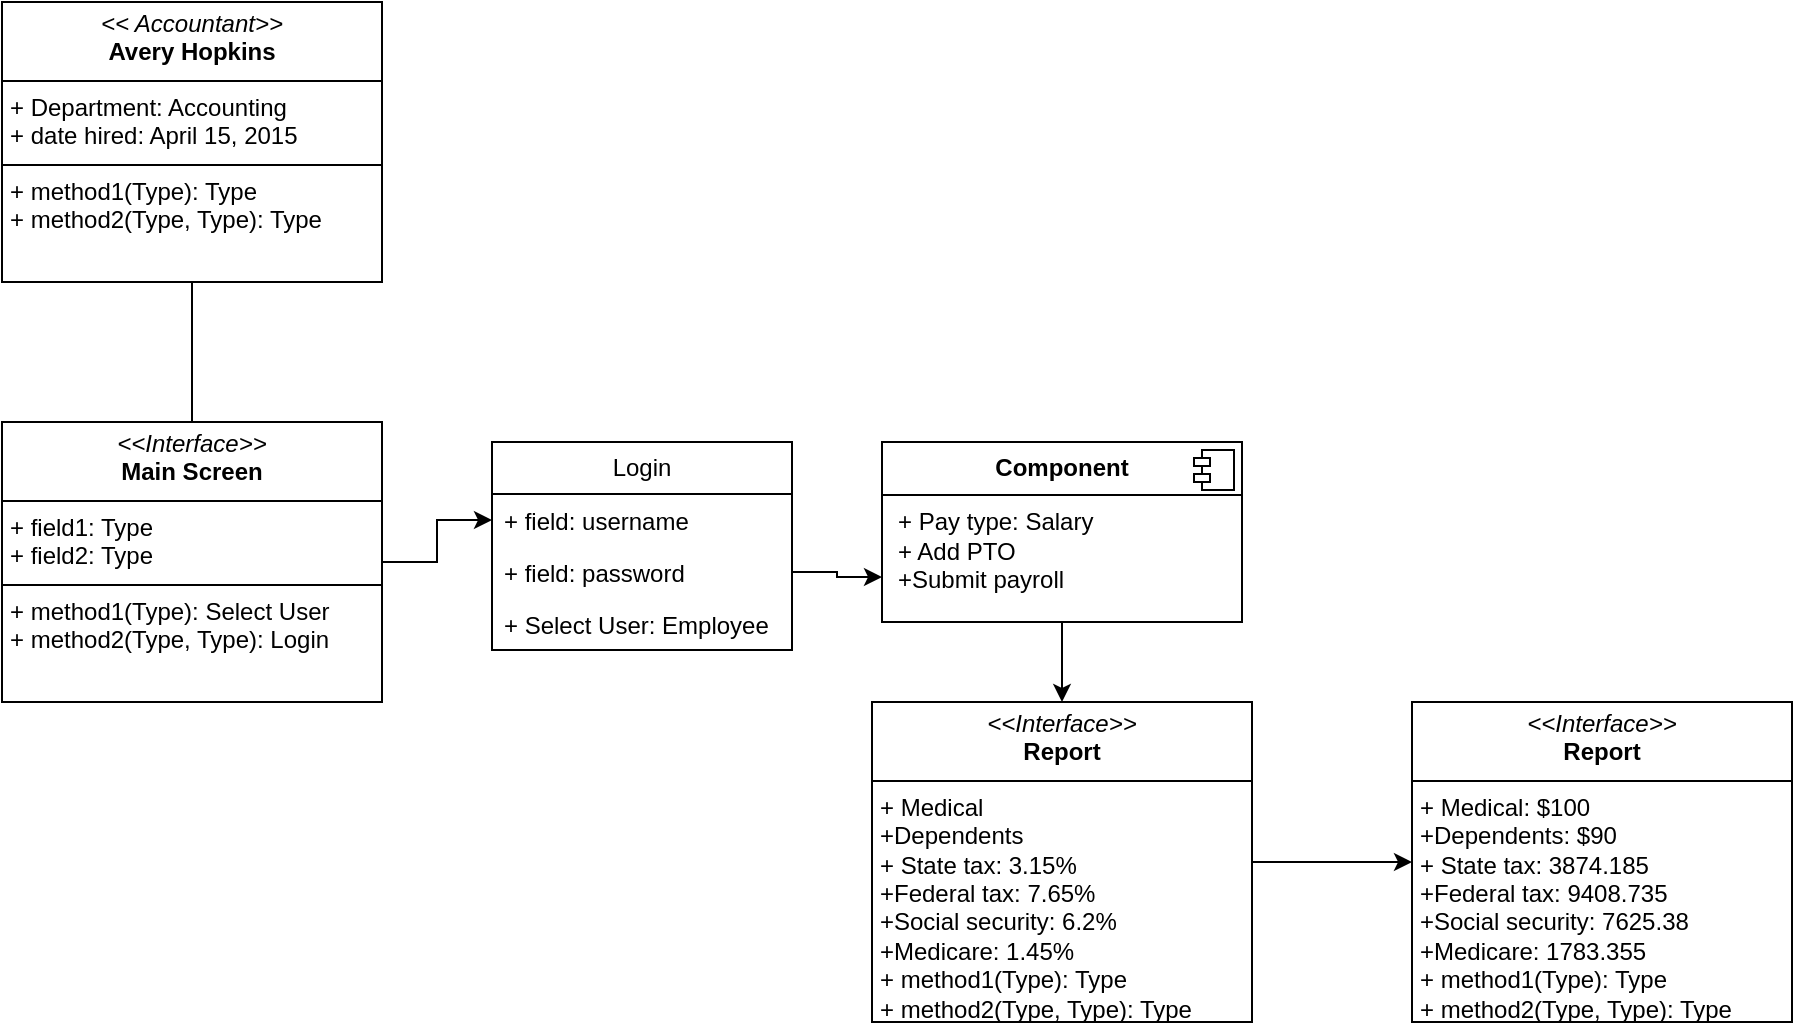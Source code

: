 <mxfile version="28.0.4">
  <diagram name="Page-1" id="6-Waqqz56sfgWHM0bTy6">
    <mxGraphModel dx="946" dy="606" grid="1" gridSize="10" guides="1" tooltips="1" connect="1" arrows="1" fold="1" page="1" pageScale="1" pageWidth="850" pageHeight="1100" math="0" shadow="0">
      <root>
        <mxCell id="0" />
        <mxCell id="1" parent="0" />
        <mxCell id="Ubp44sjjoXwvWdBggqiK-1" style="edgeStyle=orthogonalEdgeStyle;rounded=0;orthogonalLoop=1;jettySize=auto;html=1;exitX=0.5;exitY=1;exitDx=0;exitDy=0;entryX=0.5;entryY=0;entryDx=0;entryDy=0;" edge="1" parent="1" source="Ubp44sjjoXwvWdBggqiK-2">
          <mxGeometry relative="1" as="geometry">
            <mxPoint x="135" y="310" as="targetPoint" />
          </mxGeometry>
        </mxCell>
        <mxCell id="Ubp44sjjoXwvWdBggqiK-2" value="&lt;p style=&quot;margin:0px;margin-top:4px;text-align:center;&quot;&gt;&lt;i&gt;&amp;lt;&amp;lt; Accountant&amp;gt;&amp;gt;&lt;/i&gt;&lt;br&gt;&lt;b&gt;Avery Hopkins&lt;/b&gt;&lt;/p&gt;&lt;hr size=&quot;1&quot; style=&quot;border-style:solid;&quot;&gt;&lt;p style=&quot;margin:0px;margin-left:4px;&quot;&gt;+ Department: Accounting&lt;br&gt;+ date hired: April 15, 2015&lt;/p&gt;&lt;hr size=&quot;1&quot; style=&quot;border-style:solid;&quot;&gt;&lt;p style=&quot;margin:0px;margin-left:4px;&quot;&gt;+ method1(Type): Type&lt;br&gt;+ method2(Type, Type): Type&lt;/p&gt;" style="verticalAlign=top;align=left;overflow=fill;html=1;whiteSpace=wrap;" vertex="1" parent="1">
          <mxGeometry x="40" y="90" width="190" height="140" as="geometry" />
        </mxCell>
        <mxCell id="Ubp44sjjoXwvWdBggqiK-3" value="Login" style="swimlane;fontStyle=0;childLayout=stackLayout;horizontal=1;startSize=26;fillColor=none;horizontalStack=0;resizeParent=1;resizeParentMax=0;resizeLast=0;collapsible=1;marginBottom=0;whiteSpace=wrap;html=1;" vertex="1" parent="1">
          <mxGeometry x="285" y="310" width="150" height="104" as="geometry" />
        </mxCell>
        <mxCell id="Ubp44sjjoXwvWdBggqiK-4" value="+ field: username" style="text;strokeColor=none;fillColor=none;align=left;verticalAlign=top;spacingLeft=4;spacingRight=4;overflow=hidden;rotatable=0;points=[[0,0.5],[1,0.5]];portConstraint=eastwest;whiteSpace=wrap;html=1;" vertex="1" parent="Ubp44sjjoXwvWdBggqiK-3">
          <mxGeometry y="26" width="150" height="26" as="geometry" />
        </mxCell>
        <mxCell id="Ubp44sjjoXwvWdBggqiK-5" value="+ field: password" style="text;strokeColor=none;fillColor=none;align=left;verticalAlign=top;spacingLeft=4;spacingRight=4;overflow=hidden;rotatable=0;points=[[0,0.5],[1,0.5]];portConstraint=eastwest;whiteSpace=wrap;html=1;" vertex="1" parent="Ubp44sjjoXwvWdBggqiK-3">
          <mxGeometry y="52" width="150" height="26" as="geometry" />
        </mxCell>
        <mxCell id="Ubp44sjjoXwvWdBggqiK-6" value="+ Select User: Employee" style="text;strokeColor=none;fillColor=none;align=left;verticalAlign=top;spacingLeft=4;spacingRight=4;overflow=hidden;rotatable=0;points=[[0,0.5],[1,0.5]];portConstraint=eastwest;whiteSpace=wrap;html=1;" vertex="1" parent="Ubp44sjjoXwvWdBggqiK-3">
          <mxGeometry y="78" width="150" height="26" as="geometry" />
        </mxCell>
        <mxCell id="Ubp44sjjoXwvWdBggqiK-7" style="edgeStyle=orthogonalEdgeStyle;rounded=0;orthogonalLoop=1;jettySize=auto;html=1;exitX=1;exitY=0.5;exitDx=0;exitDy=0;entryX=0;entryY=0.5;entryDx=0;entryDy=0;" edge="1" parent="1" source="Ubp44sjjoXwvWdBggqiK-8" target="Ubp44sjjoXwvWdBggqiK-4">
          <mxGeometry relative="1" as="geometry" />
        </mxCell>
        <mxCell id="Ubp44sjjoXwvWdBggqiK-8" value="&lt;p style=&quot;margin:0px;margin-top:4px;text-align:center;&quot;&gt;&lt;i&gt;&amp;lt;&amp;lt;Interface&amp;gt;&amp;gt;&lt;/i&gt;&lt;br&gt;&lt;b&gt;Main Screen&lt;/b&gt;&lt;/p&gt;&lt;hr size=&quot;1&quot; style=&quot;border-style:solid;&quot;&gt;&lt;p style=&quot;margin:0px;margin-left:4px;&quot;&gt;+ field1: Type&lt;br&gt;+ field2: Type&lt;/p&gt;&lt;hr size=&quot;1&quot; style=&quot;border-style:solid;&quot;&gt;&lt;p style=&quot;margin:0px;margin-left:4px;&quot;&gt;+ method1(Type): Select User&lt;br&gt;+ method2(Type, Type): Login&lt;/p&gt;" style="verticalAlign=top;align=left;overflow=fill;html=1;whiteSpace=wrap;" vertex="1" parent="1">
          <mxGeometry x="40" y="300" width="190" height="140" as="geometry" />
        </mxCell>
        <mxCell id="Ubp44sjjoXwvWdBggqiK-9" style="edgeStyle=orthogonalEdgeStyle;rounded=0;orthogonalLoop=1;jettySize=auto;html=1;exitX=0.5;exitY=1;exitDx=0;exitDy=0;entryX=0.5;entryY=0;entryDx=0;entryDy=0;" edge="1" parent="1" source="Ubp44sjjoXwvWdBggqiK-10" target="Ubp44sjjoXwvWdBggqiK-14">
          <mxGeometry relative="1" as="geometry" />
        </mxCell>
        <mxCell id="Ubp44sjjoXwvWdBggqiK-10" value="&lt;p style=&quot;margin:0px;margin-top:6px;text-align:center;&quot;&gt;&lt;b&gt;Component&lt;/b&gt;&lt;/p&gt;&lt;hr size=&quot;1&quot; style=&quot;border-style:solid;&quot;&gt;&lt;p style=&quot;margin:0px;margin-left:8px;&quot;&gt;+ Pay type: Salary&lt;br&gt;+ Add PTO&lt;/p&gt;&lt;p style=&quot;margin:0px;margin-left:8px;&quot;&gt;+Submit payroll&lt;/p&gt;&lt;p style=&quot;margin:0px;margin-left:8px;&quot;&gt;&lt;br&gt;&lt;/p&gt;&lt;p style=&quot;margin:0px;margin-left:8px;&quot;&gt;&lt;br&gt;&lt;/p&gt;" style="align=left;overflow=fill;html=1;dropTarget=0;whiteSpace=wrap;" vertex="1" parent="1">
          <mxGeometry x="480" y="310" width="180" height="90" as="geometry" />
        </mxCell>
        <mxCell id="Ubp44sjjoXwvWdBggqiK-11" value="" style="shape=component;jettyWidth=8;jettyHeight=4;" vertex="1" parent="Ubp44sjjoXwvWdBggqiK-10">
          <mxGeometry x="1" width="20" height="20" relative="1" as="geometry">
            <mxPoint x="-24" y="4" as="offset" />
          </mxGeometry>
        </mxCell>
        <mxCell id="Ubp44sjjoXwvWdBggqiK-12" style="edgeStyle=orthogonalEdgeStyle;rounded=0;orthogonalLoop=1;jettySize=auto;html=1;exitX=1;exitY=0.5;exitDx=0;exitDy=0;entryX=0;entryY=0.75;entryDx=0;entryDy=0;" edge="1" parent="1" source="Ubp44sjjoXwvWdBggqiK-5" target="Ubp44sjjoXwvWdBggqiK-10">
          <mxGeometry relative="1" as="geometry" />
        </mxCell>
        <mxCell id="Ubp44sjjoXwvWdBggqiK-13" value="" style="edgeStyle=orthogonalEdgeStyle;rounded=0;orthogonalLoop=1;jettySize=auto;html=1;" edge="1" parent="1" source="Ubp44sjjoXwvWdBggqiK-14" target="Ubp44sjjoXwvWdBggqiK-15">
          <mxGeometry relative="1" as="geometry" />
        </mxCell>
        <mxCell id="Ubp44sjjoXwvWdBggqiK-14" value="&lt;p style=&quot;margin:0px;margin-top:4px;text-align:center;&quot;&gt;&lt;i&gt;&amp;lt;&amp;lt;Interface&amp;gt;&amp;gt;&lt;/i&gt;&lt;br&gt;&lt;b&gt;Report&lt;/b&gt;&lt;/p&gt;&lt;hr size=&quot;1&quot; style=&quot;border-style:solid;&quot;&gt;&lt;p style=&quot;margin: 0px 0px 0px 4px;&quot;&gt;+ Medical&lt;/p&gt;&lt;p style=&quot;margin: 0px 0px 0px 4px;&quot;&gt;+Dependents&lt;br&gt;+ State tax: 3.15%&lt;/p&gt;&lt;p style=&quot;margin: 0px 0px 0px 4px;&quot;&gt;+Federal tax: 7.65%&lt;/p&gt;&lt;p style=&quot;margin: 0px 0px 0px 4px;&quot;&gt;+Social security: 6.2%&lt;/p&gt;&lt;p style=&quot;margin: 0px 0px 0px 4px;&quot;&gt;+Medicare: 1.45%&lt;/p&gt;&lt;p style=&quot;margin: 0px 0px 0px 4px;&quot;&gt;+ method1(Type): Type&lt;br&gt;+ method2(Type, Type): Type&lt;/p&gt;" style="verticalAlign=top;align=left;overflow=fill;html=1;whiteSpace=wrap;" vertex="1" parent="1">
          <mxGeometry x="475" y="440" width="190" height="160" as="geometry" />
        </mxCell>
        <mxCell id="Ubp44sjjoXwvWdBggqiK-15" value="&lt;p style=&quot;margin:0px;margin-top:4px;text-align:center;&quot;&gt;&lt;i&gt;&amp;lt;&amp;lt;Interface&amp;gt;&amp;gt;&lt;/i&gt;&lt;br&gt;&lt;b&gt;Report&lt;/b&gt;&lt;/p&gt;&lt;hr size=&quot;1&quot; style=&quot;border-style:solid;&quot;&gt;&lt;p style=&quot;margin:0px;margin-left:4px;&quot;&gt;+ Medical: $100&lt;/p&gt;&lt;p style=&quot;margin:0px;margin-left:4px;&quot;&gt;+Dependents: $90&lt;br&gt;+ State tax: 3874.185&lt;/p&gt;&lt;p style=&quot;margin:0px;margin-left:4px;&quot;&gt;+Federal tax: 9408.735&lt;/p&gt;&lt;p style=&quot;margin:0px;margin-left:4px;&quot;&gt;+Social security: 7625.38&lt;/p&gt;&lt;p style=&quot;margin:0px;margin-left:4px;&quot;&gt;+Medicare: 1783.355&lt;/p&gt;&lt;p style=&quot;margin:0px;margin-left:4px;&quot;&gt;+ method1(Type): Type&lt;br&gt;+ method2(Type, Type): Type&lt;/p&gt;" style="verticalAlign=top;align=left;overflow=fill;html=1;whiteSpace=wrap;" vertex="1" parent="1">
          <mxGeometry x="745" y="440" width="190" height="160" as="geometry" />
        </mxCell>
      </root>
    </mxGraphModel>
  </diagram>
</mxfile>
